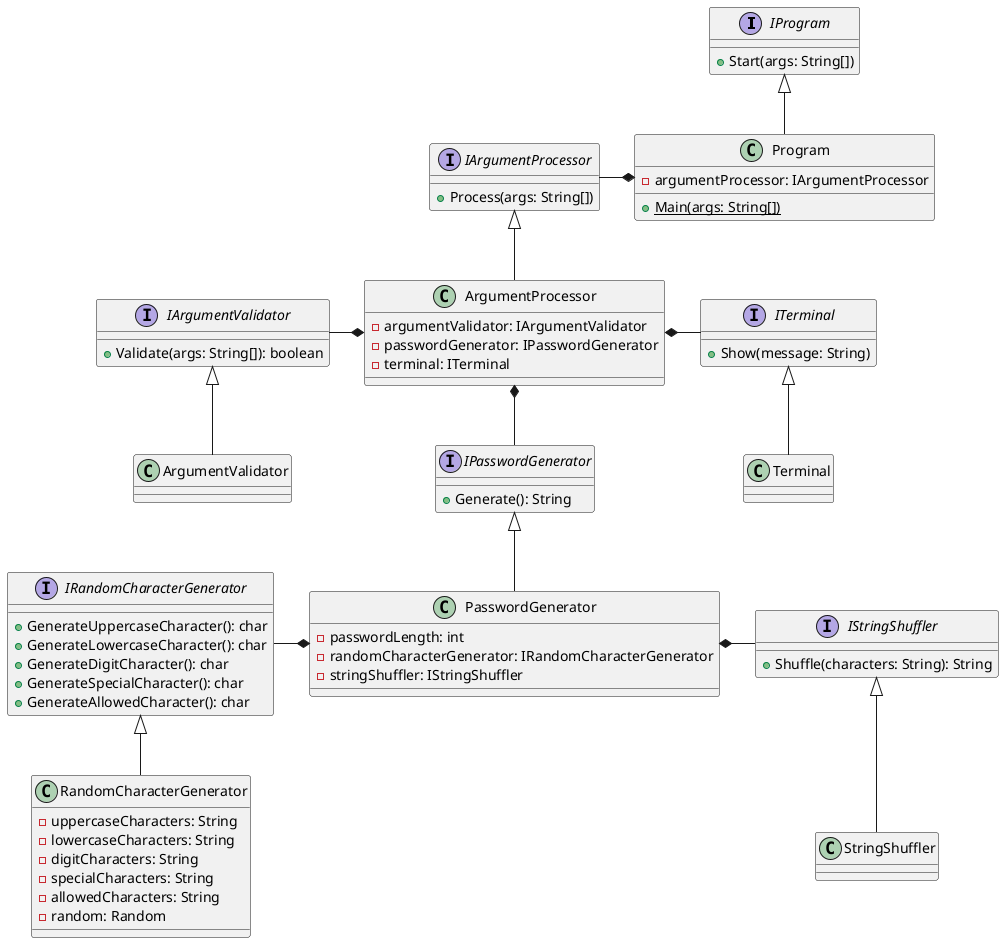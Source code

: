 @startuml Class
'https://plantuml.com/class-diagram

interface IProgram {
    + Start(args: String[])
}

class Program {
    - argumentProcessor: IArgumentProcessor
    + {static} Main(args: String[])
}

interface IArgumentValidator {
    + Validate(args: String[]): boolean
}

class ArgumentValidator {
}

interface IArgumentProcessor {
    + Process(args: String[])
}

class ArgumentProcessor {
    - argumentValidator: IArgumentValidator
    - passwordGenerator: IPasswordGenerator
    - terminal: ITerminal
}

interface ITerminal {
    + Show(message: String)
}

class Terminal {
}

interface IPasswordGenerator {
    + Generate(): String
}

class PasswordGenerator {
    - passwordLength: int
    - randomCharacterGenerator: IRandomCharacterGenerator
    - stringShuffler: IStringShuffler
}

interface IRandomCharacterGenerator {
    + GenerateUppercaseCharacter(): char
    + GenerateLowercaseCharacter(): char
    + GenerateDigitCharacter(): char
    + GenerateSpecialCharacter(): char
    + GenerateAllowedCharacter(): char
}

class RandomCharacterGenerator {
    - uppercaseCharacters: String
    - lowercaseCharacters: String
    - digitCharacters: String
    - specialCharacters: String
    - allowedCharacters: String
    - random: Random
}

interface IStringShuffler {
    + Shuffle(characters: String): String
}

class StringShuffler {
}

IArgumentValidator <|-- ArgumentValidator
IArgumentProcessor <|-- ArgumentProcessor
ITerminal <|-- Terminal
IPasswordGenerator <|-- PasswordGenerator
IProgram <|-- Program
IRandomCharacterGenerator <|-- RandomCharacterGenerator
IStringShuffler <|-- StringShuffler

Program *--l IArgumentProcessor

ArgumentProcessor *--l IArgumentValidator
ArgumentProcessor *--d IPasswordGenerator
ArgumentProcessor *--r ITerminal

PasswordGenerator *--l IRandomCharacterGenerator
PasswordGenerator *--r IStringShuffler
@enduml